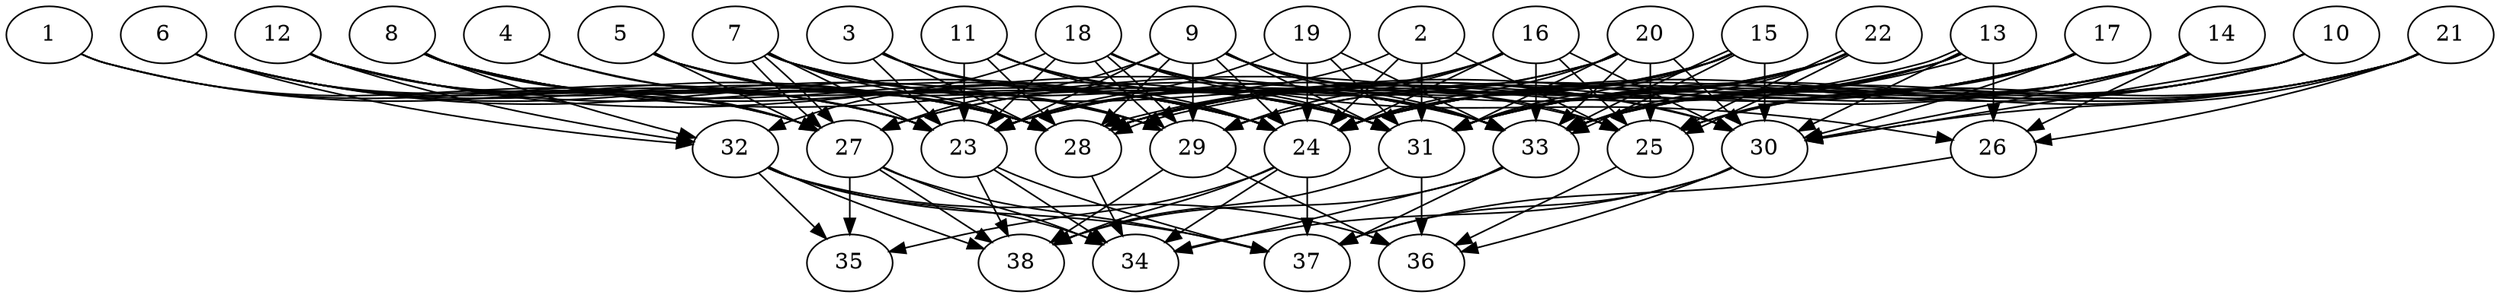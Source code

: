 // DAG (tier=3-complex, mode=data, n=38, ccr=0.542, fat=0.827, density=0.772, regular=0.399, jump=0.303, mindata=4194304, maxdata=33554432)
// DAG automatically generated by daggen at Sun Aug 24 16:33:35 2025
// /home/ermia/Project/Environments/daggen/bin/daggen --dot --ccr 0.542 --fat 0.827 --regular 0.399 --density 0.772 --jump 0.303 --mindata 4194304 --maxdata 33554432 -n 38 
digraph G {
  1 [size="1009669399414310961152", alpha="0.07", expect_size="504834699707155480576"]
  1 -> 23 [size ="805148737667072"]
  1 -> 27 [size ="805148737667072"]
  1 -> 28 [size ="805148737667072"]
  2 [size="742348205753239424", alpha="0.20", expect_size="371174102876619712"]
  2 -> 23 [size ="317174954590208"]
  2 -> 24 [size ="317174954590208"]
  2 -> 25 [size ="317174954590208"]
  2 -> 31 [size ="317174954590208"]
  3 [size="1712870199255948288", alpha="0.16", expect_size="856435099627974144"]
  3 -> 23 [size ="907835365916672"]
  3 -> 24 [size ="907835365916672"]
  3 -> 28 [size ="907835365916672"]
  3 -> 33 [size ="907835365916672"]
  4 [size="37482258102656572588032", alpha="0.14", expect_size="18741129051328286294016"]
  4 -> 24 [size ="8959982296891392"]
  4 -> 28 [size ="8959982296891392"]
  5 [size="3928890237039004160", alpha="0.07", expect_size="1964445118519502080"]
  5 -> 24 [size ="1331986807390208"]
  5 -> 27 [size ="1331986807390208"]
  5 -> 28 [size ="1331986807390208"]
  5 -> 29 [size ="1331986807390208"]
  5 -> 31 [size ="1331986807390208"]
  6 [size="670175481995265572864", alpha="0.05", expect_size="335087740997632786432"]
  6 -> 23 [size ="612654569750528"]
  6 -> 24 [size ="612654569750528"]
  6 -> 27 [size ="612654569750528"]
  6 -> 28 [size ="612654569750528"]
  6 -> 29 [size ="612654569750528"]
  6 -> 32 [size ="612654569750528"]
  7 [size="2449979555222388736000", alpha="0.07", expect_size="1224989777611194368000"]
  7 -> 23 [size ="1453890260172800"]
  7 -> 27 [size ="1453890260172800"]
  7 -> 27 [size ="1453890260172800"]
  7 -> 28 [size ="1453890260172800"]
  7 -> 29 [size ="1453890260172800"]
  7 -> 30 [size ="1453890260172800"]
  7 -> 31 [size ="1453890260172800"]
  7 -> 33 [size ="1453890260172800"]
  8 [size="477470746189459392", alpha="0.04", expect_size="238735373094729696"]
  8 -> 23 [size ="8674430095982592"]
  8 -> 24 [size ="8674430095982592"]
  8 -> 25 [size ="8674430095982592"]
  8 -> 27 [size ="8674430095982592"]
  8 -> 28 [size ="8674430095982592"]
  8 -> 31 [size ="8674430095982592"]
  8 -> 32 [size ="8674430095982592"]
  9 [size="174628265076253472", alpha="0.17", expect_size="87314132538126736"]
  9 -> 23 [size ="6034929716559872"]
  9 -> 24 [size ="6034929716559872"]
  9 -> 25 [size ="6034929716559872"]
  9 -> 27 [size ="6034929716559872"]
  9 -> 28 [size ="6034929716559872"]
  9 -> 29 [size ="6034929716559872"]
  9 -> 30 [size ="6034929716559872"]
  9 -> 31 [size ="6034929716559872"]
  9 -> 33 [size ="6034929716559872"]
  10 [size="677021181018112000000", alpha="0.08", expect_size="338510590509056000000"]
  10 -> 24 [size ="616819589120000"]
  10 -> 25 [size ="616819589120000"]
  10 -> 30 [size ="616819589120000"]
  10 -> 31 [size ="616819589120000"]
  10 -> 33 [size ="616819589120000"]
  11 [size="1878832048634561024", alpha="0.08", expect_size="939416024317280512"]
  11 -> 23 [size ="1935045036081152"]
  11 -> 24 [size ="1935045036081152"]
  11 -> 28 [size ="1935045036081152"]
  11 -> 31 [size ="1935045036081152"]
  11 -> 33 [size ="1935045036081152"]
  12 [size="11767065204402466816", alpha="0.02", expect_size="5883532602201233408"]
  12 -> 23 [size ="6394274170011648"]
  12 -> 24 [size ="6394274170011648"]
  12 -> 27 [size ="6394274170011648"]
  12 -> 28 [size ="6394274170011648"]
  12 -> 32 [size ="6394274170011648"]
  12 -> 33 [size ="6394274170011648"]
  13 [size="133378324617533440", alpha="0.13", expect_size="66689162308766720"]
  13 -> 23 [size ="2788116280639488"]
  13 -> 26 [size ="2788116280639488"]
  13 -> 28 [size ="2788116280639488"]
  13 -> 28 [size ="2788116280639488"]
  13 -> 30 [size ="2788116280639488"]
  13 -> 31 [size ="2788116280639488"]
  13 -> 33 [size ="2788116280639488"]
  14 [size="31035465697031592", alpha="0.14", expect_size="15517732848515796"]
  14 -> 24 [size ="1970368893943808"]
  14 -> 26 [size ="1970368893943808"]
  14 -> 28 [size ="1970368893943808"]
  14 -> 29 [size ="1970368893943808"]
  14 -> 30 [size ="1970368893943808"]
  14 -> 31 [size ="1970368893943808"]
  14 -> 33 [size ="1970368893943808"]
  15 [size="121572579993087136", alpha="0.10", expect_size="60786289996543568"]
  15 -> 23 [size ="2976235302944768"]
  15 -> 24 [size ="2976235302944768"]
  15 -> 28 [size ="2976235302944768"]
  15 -> 30 [size ="2976235302944768"]
  15 -> 31 [size ="2976235302944768"]
  15 -> 33 [size ="2976235302944768"]
  15 -> 33 [size ="2976235302944768"]
  16 [size="136089257032913264", alpha="0.04", expect_size="68044628516456632"]
  16 -> 23 [size ="2236432957571072"]
  16 -> 24 [size ="2236432957571072"]
  16 -> 25 [size ="2236432957571072"]
  16 -> 28 [size ="2236432957571072"]
  16 -> 29 [size ="2236432957571072"]
  16 -> 30 [size ="2236432957571072"]
  16 -> 33 [size ="2236432957571072"]
  17 [size="2471256017150932942848", alpha="0.09", expect_size="1235628008575466471424"]
  17 -> 24 [size ="1462295511171072"]
  17 -> 25 [size ="1462295511171072"]
  17 -> 28 [size ="1462295511171072"]
  17 -> 29 [size ="1462295511171072"]
  17 -> 30 [size ="1462295511171072"]
  17 -> 33 [size ="1462295511171072"]
  18 [size="533691021460446720", alpha="0.08", expect_size="266845510730223360"]
  18 -> 23 [size ="199933445537792"]
  18 -> 26 [size ="199933445537792"]
  18 -> 29 [size ="199933445537792"]
  18 -> 29 [size ="199933445537792"]
  18 -> 31 [size ="199933445537792"]
  18 -> 32 [size ="199933445537792"]
  18 -> 33 [size ="199933445537792"]
  19 [size="6127099041583856", alpha="0.19", expect_size="3063549520791928"]
  19 -> 23 [size ="584034484748288"]
  19 -> 24 [size ="584034484748288"]
  19 -> 31 [size ="584034484748288"]
  19 -> 33 [size ="584034484748288"]
  20 [size="8991604093673413804032", alpha="0.01", expect_size="4495802046836706902016"]
  20 -> 23 [size ="3459245924155392"]
  20 -> 24 [size ="3459245924155392"]
  20 -> 25 [size ="3459245924155392"]
  20 -> 27 [size ="3459245924155392"]
  20 -> 30 [size ="3459245924155392"]
  20 -> 31 [size ="3459245924155392"]
  20 -> 33 [size ="3459245924155392"]
  21 [size="7402633883675636736", alpha="0.00", expect_size="3701316941837818368"]
  21 -> 24 [size ="3992456106344448"]
  21 -> 25 [size ="3992456106344448"]
  21 -> 26 [size ="3992456106344448"]
  21 -> 30 [size ="3992456106344448"]
  21 -> 31 [size ="3992456106344448"]
  21 -> 33 [size ="3992456106344448"]
  22 [size="190026636090822080", alpha="0.04", expect_size="95013318045411040"]
  22 -> 25 [size ="4597585666899968"]
  22 -> 25 [size ="4597585666899968"]
  22 -> 27 [size ="4597585666899968"]
  22 -> 28 [size ="4597585666899968"]
  22 -> 31 [size ="4597585666899968"]
  22 -> 33 [size ="4597585666899968"]
  23 [size="865623447145421996032", alpha="0.12", expect_size="432811723572710998016"]
  23 -> 34 [size ="726623313723392"]
  23 -> 37 [size ="726623313723392"]
  23 -> 38 [size ="726623313723392"]
  24 [size="148922741782741248", alpha="0.01", expect_size="74461370891370624"]
  24 -> 34 [size ="5384755654688768"]
  24 -> 35 [size ="5384755654688768"]
  24 -> 37 [size ="5384755654688768"]
  24 -> 38 [size ="5384755654688768"]
  25 [size="10069020995548698624", alpha="0.12", expect_size="5034510497774349312"]
  25 -> 36 [size ="3507107630415872"]
  26 [size="195678114025659392", alpha="0.20", expect_size="97839057012829696"]
  26 -> 37 [size ="6652517802835968"]
  27 [size="119467534468942528", alpha="0.20", expect_size="59733767234471264"]
  27 -> 34 [size ="2238350937292800"]
  27 -> 35 [size ="2238350937292800"]
  27 -> 37 [size ="2238350937292800"]
  27 -> 38 [size ="2238350937292800"]
  28 [size="2576970691864159232", alpha="0.07", expect_size="1288485345932079616"]
  28 -> 34 [size ="5097106964480000"]
  29 [size="9400129686123577344000", alpha="0.05", expect_size="4700064843061788672000"]
  29 -> 36 [size ="3563246636236800"]
  29 -> 38 [size ="3563246636236800"]
  30 [size="19454284463308108", alpha="0.11", expect_size="9727142231654054"]
  30 -> 34 [size ="1692908637913088"]
  30 -> 36 [size ="1692908637913088"]
  30 -> 37 [size ="1692908637913088"]
  31 [size="101216039000612736", alpha="0.12", expect_size="50608019500306368"]
  31 -> 36 [size ="6926957614727168"]
  31 -> 38 [size ="6926957614727168"]
  32 [size="160995849424827328", alpha="0.01", expect_size="80497924712413664"]
  32 -> 34 [size ="2582240244531200"]
  32 -> 35 [size ="2582240244531200"]
  32 -> 36 [size ="2582240244531200"]
  32 -> 37 [size ="2582240244531200"]
  32 -> 38 [size ="2582240244531200"]
  33 [size="27216576512000000000000", alpha="0.14", expect_size="13608288256000000000000"]
  33 -> 34 [size ="7238451200000000"]
  33 -> 37 [size ="7238451200000000"]
  33 -> 38 [size ="7238451200000000"]
  34 [size="156887469423120480", alpha="0.00", expect_size="78443734711560240"]
  35 [size="5526816934745922863104", alpha="0.04", expect_size="2763408467372961431552"]
  36 [size="15426050417527619584000", alpha="0.06", expect_size="7713025208763809792000"]
  37 [size="343352452556367552", alpha="0.03", expect_size="171676226278183776"]
  38 [size="30231740837027121201152", alpha="0.16", expect_size="15115870418513560600576"]
}